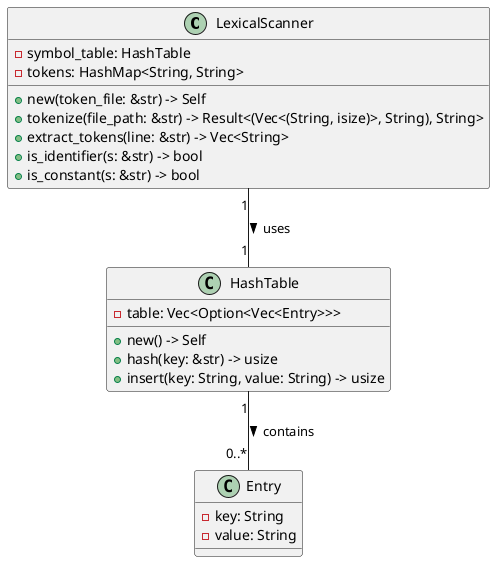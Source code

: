@startuml Alpakas

class LexicalScanner {
    - symbol_table: HashTable
    - tokens: HashMap<String, String>
    + new(token_file: &str) -> Self
    + tokenize(file_path: &str) -> Result<(Vec<(String, isize)>, String), String>
    + extract_tokens(line: &str) -> Vec<String>
    + is_identifier(s: &str) -> bool
    + is_constant(s: &str) -> bool
}

class HashTable {
    - table: Vec<Option<Vec<Entry>>>
    + new() -> Self
    + hash(key: &str) -> usize
    + insert(key: String, value: String) -> usize
}

class Entry {
    - key: String
    - value: String
}

LexicalScanner "1" -- "1" HashTable : uses >
HashTable "1" -- "0..*" Entry : contains >

@enduml
